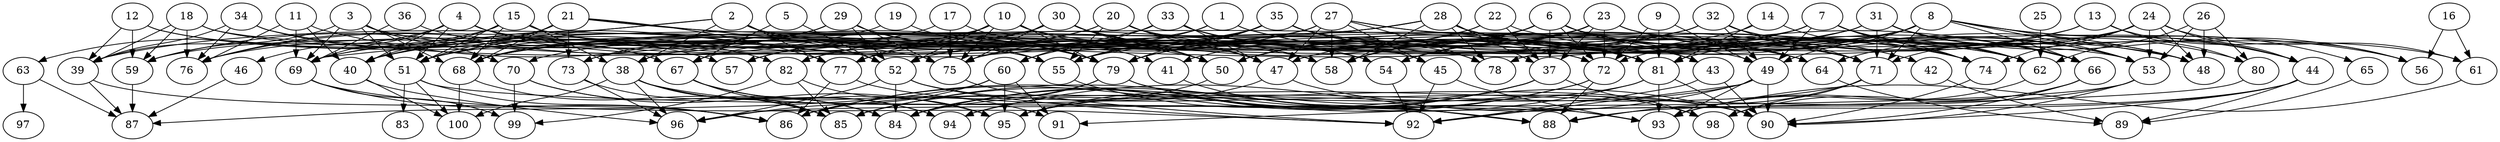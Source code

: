 // DAG automatically generated by daggen at Tue Jul 18 11:30:58 2017
// ./daggen --dot -n 100 --fat 0.8 --regular 0.8 --density 0.2 --jump 1 
digraph G {
  1 [size="857316858", alpha="0.12"]
  1 -> 42 [size ="33554432"]
  1 -> 69 [size ="33554432"]
  1 -> 75 [size ="33554432"]
  1 -> 81 [size ="33554432"]
  2 [size="581159854982", alpha="0.11"]
  2 -> 38 [size ="411041792"]
  2 -> 52 [size ="411041792"]
  2 -> 69 [size ="411041792"]
  2 -> 71 [size ="411041792"]
  2 -> 72 [size ="411041792"]
  2 -> 76 [size ="411041792"]
  2 -> 77 [size ="411041792"]
  3 [size="231928233984", alpha="0.19"]
  3 -> 39 [size ="301989888"]
  3 -> 51 [size ="301989888"]
  3 -> 64 [size ="301989888"]
  3 -> 68 [size ="301989888"]
  3 -> 69 [size ="301989888"]
  3 -> 70 [size ="301989888"]
  4 [size="10853584419", alpha="0.15"]
  4 -> 40 [size ="679477248"]
  4 -> 51 [size ="679477248"]
  4 -> 58 [size ="679477248"]
  4 -> 59 [size ="679477248"]
  4 -> 67 [size ="679477248"]
  4 -> 69 [size ="679477248"]
  4 -> 71 [size ="679477248"]
  5 [size="105883032164", alpha="0.10"]
  5 -> 52 [size ="209715200"]
  5 -> 67 [size ="209715200"]
  6 [size="7885419785", alpha="0.18"]
  6 -> 37 [size ="301989888"]
  6 -> 43 [size ="301989888"]
  6 -> 51 [size ="301989888"]
  6 -> 53 [size ="301989888"]
  6 -> 58 [size ="301989888"]
  6 -> 64 [size ="301989888"]
  6 -> 72 [size ="301989888"]
  6 -> 79 [size ="301989888"]
  7 [size="51898049078", alpha="0.05"]
  7 -> 49 [size ="75497472"]
  7 -> 52 [size ="75497472"]
  7 -> 53 [size ="75497472"]
  7 -> 58 [size ="75497472"]
  7 -> 62 [size ="75497472"]
  7 -> 66 [size ="75497472"]
  7 -> 74 [size ="75497472"]
  7 -> 78 [size ="75497472"]
  8 [size="192171407532", alpha="0.17"]
  8 -> 44 [size ="536870912"]
  8 -> 48 [size ="536870912"]
  8 -> 49 [size ="536870912"]
  8 -> 53 [size ="536870912"]
  8 -> 54 [size ="536870912"]
  8 -> 55 [size ="536870912"]
  8 -> 65 [size ="536870912"]
  8 -> 66 [size ="536870912"]
  8 -> 71 [size ="536870912"]
  8 -> 72 [size ="536870912"]
  8 -> 73 [size ="536870912"]
  9 [size="134217728000", alpha="0.01"]
  9 -> 49 [size ="209715200"]
  9 -> 72 [size ="209715200"]
  9 -> 81 [size ="209715200"]
  10 [size="17415492004", alpha="0.06"]
  10 -> 50 [size ="679477248"]
  10 -> 51 [size ="679477248"]
  10 -> 52 [size ="679477248"]
  10 -> 62 [size ="679477248"]
  10 -> 75 [size ="679477248"]
  10 -> 77 [size ="679477248"]
  10 -> 79 [size ="679477248"]
  11 [size="3100096639", alpha="0.00"]
  11 -> 40 [size ="75497472"]
  11 -> 69 [size ="75497472"]
  11 -> 76 [size ="75497472"]
  11 -> 79 [size ="75497472"]
  12 [size="549755813888", alpha="0.03"]
  12 -> 39 [size ="536870912"]
  12 -> 50 [size ="536870912"]
  12 -> 55 [size ="536870912"]
  12 -> 59 [size ="536870912"]
  13 [size="312203957778", alpha="0.19"]
  13 -> 38 [size ="209715200"]
  13 -> 56 [size ="209715200"]
  13 -> 80 [size ="209715200"]
  13 -> 81 [size ="209715200"]
  14 [size="5471431242", alpha="0.09"]
  14 -> 47 [size ="134217728"]
  14 -> 74 [size ="134217728"]
  14 -> 81 [size ="134217728"]
  15 [size="1073741824000", alpha="0.14"]
  15 -> 38 [size ="838860800"]
  15 -> 40 [size ="838860800"]
  15 -> 51 [size ="838860800"]
  15 -> 54 [size ="838860800"]
  15 -> 63 [size ="838860800"]
  15 -> 68 [size ="838860800"]
  15 -> 74 [size ="838860800"]
  16 [size="1027412603", alpha="0.10"]
  16 -> 56 [size ="33554432"]
  16 -> 61 [size ="33554432"]
  17 [size="43116402668", alpha="0.04"]
  17 -> 40 [size ="209715200"]
  17 -> 41 [size ="209715200"]
  17 -> 75 [size ="209715200"]
  18 [size="61082552520", alpha="0.10"]
  18 -> 39 [size ="134217728"]
  18 -> 53 [size ="134217728"]
  18 -> 55 [size ="134217728"]
  18 -> 59 [size ="134217728"]
  18 -> 76 [size ="134217728"]
  19 [size="838796790948", alpha="0.10"]
  19 -> 76 [size ="679477248"]
  19 -> 79 [size ="679477248"]
  20 [size="782757789696", alpha="0.06"]
  20 -> 47 [size ="679477248"]
  20 -> 51 [size ="679477248"]
  20 -> 54 [size ="679477248"]
  20 -> 55 [size ="679477248"]
  20 -> 56 [size ="679477248"]
  20 -> 57 [size ="679477248"]
  21 [size="80390041140", alpha="0.10"]
  21 -> 46 [size ="134217728"]
  21 -> 51 [size ="134217728"]
  21 -> 68 [size ="134217728"]
  21 -> 73 [size ="134217728"]
  21 -> 75 [size ="134217728"]
  21 -> 77 [size ="134217728"]
  21 -> 81 [size ="134217728"]
  22 [size="8883862140", alpha="0.17"]
  22 -> 37 [size ="679477248"]
  22 -> 48 [size ="679477248"]
  22 -> 50 [size ="679477248"]
  22 -> 55 [size ="679477248"]
  23 [size="1501908890", alpha="0.03"]
  23 -> 37 [size ="33554432"]
  23 -> 41 [size ="33554432"]
  23 -> 50 [size ="33554432"]
  23 -> 53 [size ="33554432"]
  23 -> 54 [size ="33554432"]
  23 -> 61 [size ="33554432"]
  23 -> 62 [size ="33554432"]
  23 -> 68 [size ="33554432"]
  23 -> 72 [size ="33554432"]
  24 [size="550439718", alpha="0.09"]
  24 -> 44 [size ="33554432"]
  24 -> 48 [size ="33554432"]
  24 -> 53 [size ="33554432"]
  24 -> 61 [size ="33554432"]
  24 -> 64 [size ="33554432"]
  24 -> 71 [size ="33554432"]
  24 -> 74 [size ="33554432"]
  24 -> 75 [size ="33554432"]
  25 [size="28991029248", alpha="0.10"]
  25 -> 62 [size ="75497472"]
  26 [size="134217728000", alpha="0.04"]
  26 -> 48 [size ="209715200"]
  26 -> 53 [size ="209715200"]
  26 -> 62 [size ="209715200"]
  26 -> 80 [size ="209715200"]
  27 [size="508351854296", alpha="0.13"]
  27 -> 45 [size ="536870912"]
  27 -> 47 [size ="536870912"]
  27 -> 57 [size ="536870912"]
  27 -> 58 [size ="536870912"]
  27 -> 62 [size ="536870912"]
  27 -> 68 [size ="536870912"]
  27 -> 71 [size ="536870912"]
  27 -> 78 [size ="536870912"]
  27 -> 82 [size ="536870912"]
  28 [size="508626847131", alpha="0.01"]
  28 -> 37 [size ="679477248"]
  28 -> 40 [size ="679477248"]
  28 -> 43 [size ="679477248"]
  28 -> 58 [size ="679477248"]
  28 -> 62 [size ="679477248"]
  28 -> 66 [size ="679477248"]
  28 -> 68 [size ="679477248"]
  28 -> 74 [size ="679477248"]
  28 -> 77 [size ="679477248"]
  28 -> 78 [size ="679477248"]
  28 -> 81 [size ="679477248"]
  29 [size="10887404056", alpha="0.11"]
  29 -> 52 [size ="536870912"]
  29 -> 55 [size ="536870912"]
  29 -> 59 [size ="536870912"]
  29 -> 68 [size ="536870912"]
  29 -> 73 [size ="536870912"]
  29 -> 75 [size ="536870912"]
  29 -> 79 [size ="536870912"]
  30 [size="4949585394", alpha="0.08"]
  30 -> 47 [size ="134217728"]
  30 -> 50 [size ="134217728"]
  30 -> 57 [size ="134217728"]
  30 -> 58 [size ="134217728"]
  30 -> 59 [size ="134217728"]
  30 -> 64 [size ="134217728"]
  30 -> 67 [size ="134217728"]
  30 -> 75 [size ="134217728"]
  31 [size="28991029248", alpha="0.05"]
  31 -> 44 [size ="75497472"]
  31 -> 48 [size ="75497472"]
  31 -> 50 [size ="75497472"]
  31 -> 56 [size ="75497472"]
  31 -> 66 [size ="75497472"]
  31 -> 68 [size ="75497472"]
  31 -> 70 [size ="75497472"]
  31 -> 71 [size ="75497472"]
  32 [size="30374291508", alpha="0.06"]
  32 -> 39 [size ="75497472"]
  32 -> 44 [size ="75497472"]
  32 -> 49 [size ="75497472"]
  32 -> 69 [size ="75497472"]
  32 -> 71 [size ="75497472"]
  32 -> 79 [size ="75497472"]
  32 -> 80 [size ="75497472"]
  33 [size="123310102512", alpha="0.16"]
  33 -> 40 [size ="209715200"]
  33 -> 45 [size ="209715200"]
  33 -> 47 [size ="209715200"]
  33 -> 60 [size ="209715200"]
  33 -> 72 [size ="209715200"]
  33 -> 81 [size ="209715200"]
  34 [size="10657184083", alpha="0.03"]
  34 -> 39 [size ="209715200"]
  34 -> 49 [size ="209715200"]
  34 -> 57 [size ="209715200"]
  34 -> 76 [size ="209715200"]
  35 [size="6346946904", alpha="0.02"]
  35 -> 48 [size ="134217728"]
  35 -> 55 [size ="134217728"]
  35 -> 60 [size ="134217728"]
  35 -> 66 [size ="134217728"]
  35 -> 76 [size ="134217728"]
  35 -> 78 [size ="134217728"]
  35 -> 79 [size ="134217728"]
  35 -> 82 [size ="134217728"]
  36 [size="37060780840", alpha="0.15"]
  36 -> 69 [size ="33554432"]
  36 -> 82 [size ="33554432"]
  37 [size="38921393816", alpha="0.06"]
  37 -> 84 [size ="838860800"]
  37 -> 85 [size ="838860800"]
  37 -> 86 [size ="838860800"]
  37 -> 95 [size ="838860800"]
  37 -> 98 [size ="838860800"]
  38 [size="3581064269", alpha="0.07"]
  38 -> 84 [size ="75497472"]
  38 -> 85 [size ="75497472"]
  38 -> 90 [size ="75497472"]
  38 -> 94 [size ="75497472"]
  38 -> 95 [size ="75497472"]
  38 -> 96 [size ="75497472"]
  38 -> 100 [size ="75497472"]
  39 [size="549755813888", alpha="0.17"]
  39 -> 86 [size ="536870912"]
  39 -> 87 [size ="536870912"]
  40 [size="134217728000", alpha="0.15"]
  40 -> 96 [size ="209715200"]
  40 -> 100 [size ="209715200"]
  41 [size="231928233984", alpha="0.18"]
  41 -> 88 [size ="301989888"]
  42 [size="549755813888", alpha="0.20"]
  42 -> 89 [size ="536870912"]
  43 [size="28991029248", alpha="0.06"]
  43 -> 90 [size ="75497472"]
  43 -> 92 [size ="75497472"]
  44 [size="200165517936", alpha="0.11"]
  44 -> 88 [size ="411041792"]
  44 -> 89 [size ="411041792"]
  44 -> 90 [size ="411041792"]
  44 -> 92 [size ="411041792"]
  45 [size="16873296854", alpha="0.02"]
  45 -> 92 [size ="679477248"]
  45 -> 93 [size ="679477248"]
  46 [size="8589934592", alpha="0.14"]
  46 -> 87 [size ="33554432"]
  47 [size="549755813888", alpha="0.01"]
  47 -> 94 [size ="536870912"]
  47 -> 98 [size ="536870912"]
  48 [size="249660585486", alpha="0.18"]
  49 [size="10226990303", alpha="0.07"]
  49 -> 84 [size ="411041792"]
  49 -> 90 [size ="411041792"]
  49 -> 92 [size ="411041792"]
  49 -> 93 [size ="411041792"]
  49 -> 94 [size ="411041792"]
  50 [size="782757789696", alpha="0.00"]
  50 -> 85 [size ="679477248"]
  51 [size="549755813888", alpha="0.06"]
  51 -> 83 [size ="536870912"]
  51 -> 86 [size ="536870912"]
  51 -> 93 [size ="536870912"]
  51 -> 100 [size ="536870912"]
  52 [size="368293445632", alpha="0.10"]
  52 -> 84 [size ="411041792"]
  52 -> 90 [size ="411041792"]
  52 -> 92 [size ="411041792"]
  52 -> 96 [size ="411041792"]
  53 [size="499686062593", alpha="0.12"]
  53 -> 90 [size ="411041792"]
  53 -> 95 [size ="411041792"]
  53 -> 96 [size ="411041792"]
  54 [size="16577711069", alpha="0.18"]
  54 -> 92 [size ="75497472"]
  55 [size="8589934592", alpha="0.08"]
  55 -> 88 [size ="33554432"]
  56 [size="20132245306", alpha="0.05"]
  57 [size="489962783", alpha="0.17"]
  58 [size="52794317216", alpha="0.13"]
  59 [size="134217728000", alpha="0.20"]
  59 -> 87 [size ="209715200"]
  60 [size="231928233984", alpha="0.02"]
  60 -> 87 [size ="301989888"]
  60 -> 91 [size ="301989888"]
  60 -> 95 [size ="301989888"]
  60 -> 96 [size ="301989888"]
  61 [size="3192166950", alpha="0.15"]
  61 -> 93 [size ="301989888"]
  62 [size="8589934592", alpha="0.03"]
  62 -> 93 [size ="33554432"]
  63 [size="34391025184", alpha="0.11"]
  63 -> 87 [size ="838860800"]
  63 -> 97 [size ="838860800"]
  64 [size="187848567840", alpha="0.07"]
  64 -> 89 [size ="134217728"]
  65 [size="1099979796", alpha="0.20"]
  65 -> 89 [size ="33554432"]
  66 [size="134217728000", alpha="0.16"]
  66 -> 90 [size ="209715200"]
  66 -> 93 [size ="209715200"]
  66 -> 98 [size ="209715200"]
  67 [size="5629586131", alpha="0.14"]
  67 -> 85 [size ="134217728"]
  67 -> 91 [size ="134217728"]
  67 -> 94 [size ="134217728"]
  68 [size="4952316815", alpha="0.19"]
  68 -> 85 [size ="209715200"]
  68 -> 100 [size ="209715200"]
  69 [size="5076735438", alpha="0.08"]
  69 -> 86 [size ="134217728"]
  69 -> 92 [size ="134217728"]
  69 -> 99 [size ="134217728"]
  70 [size="368293445632", alpha="0.10"]
  70 -> 84 [size ="411041792"]
  70 -> 95 [size ="411041792"]
  70 -> 99 [size ="411041792"]
  71 [size="10920043694", alpha="0.04"]
  71 -> 88 [size ="679477248"]
  71 -> 95 [size ="679477248"]
  71 -> 98 [size ="679477248"]
  72 [size="41007020002", alpha="0.01"]
  72 -> 84 [size ="33554432"]
  72 -> 86 [size ="33554432"]
  72 -> 88 [size ="33554432"]
  73 [size="161557698564", alpha="0.14"]
  73 -> 84 [size ="134217728"]
  73 -> 96 [size ="134217728"]
  74 [size="782757789696", alpha="0.01"]
  74 -> 90 [size ="679477248"]
  75 [size="85044249384", alpha="0.14"]
  75 -> 92 [size ="134217728"]
  76 [size="435184874397", alpha="0.19"]
  77 [size="28991029248", alpha="0.14"]
  77 -> 86 [size ="75497472"]
  77 -> 88 [size ="75497472"]
  78 [size="23724125099", alpha="0.09"]
  79 [size="737624311", alpha="0.01"]
  79 -> 84 [size ="33554432"]
  79 -> 86 [size ="33554432"]
  79 -> 90 [size ="33554432"]
  79 -> 93 [size ="33554432"]
  80 [size="684571396", alpha="0.08"]
  80 -> 91 [size ="33554432"]
  81 [size="15183609969", alpha="0.16"]
  81 -> 85 [size ="838860800"]
  81 -> 86 [size ="838860800"]
  81 -> 90 [size ="838860800"]
  81 -> 93 [size ="838860800"]
  82 [size="782757789696", alpha="0.04"]
  82 -> 85 [size ="679477248"]
  82 -> 95 [size ="679477248"]
  82 -> 99 [size ="679477248"]
  83 [size="36304087209", alpha="0.11"]
  84 [size="5229610401", alpha="0.07"]
  85 [size="36992899349", alpha="0.09"]
  86 [size="12193185050", alpha="0.15"]
  87 [size="231928233984", alpha="0.12"]
  88 [size="782757789696", alpha="0.16"]
  89 [size="1057568271", alpha="0.00"]
  90 [size="549755813888", alpha="0.14"]
  91 [size="8589934592", alpha="0.06"]
  92 [size="20969096095", alpha="0.10"]
  93 [size="368293445632", alpha="0.06"]
  94 [size="47644925394", alpha="0.09"]
  95 [size="438508624277", alpha="0.05"]
  96 [size="8220075081", alpha="0.20"]
  97 [size="3125546871", alpha="0.18"]
  98 [size="651131169", alpha="0.01"]
  99 [size="68719476736", alpha="0.20"]
  100 [size="659573940442", alpha="0.05"]
}
